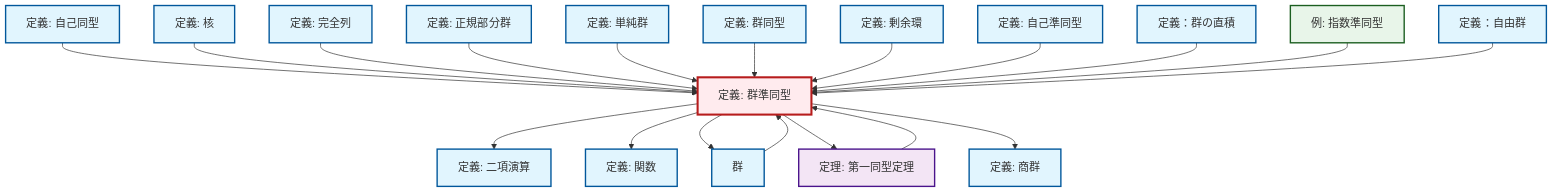 graph TD
    classDef definition fill:#e1f5fe,stroke:#01579b,stroke-width:2px
    classDef theorem fill:#f3e5f5,stroke:#4a148c,stroke-width:2px
    classDef axiom fill:#fff3e0,stroke:#e65100,stroke-width:2px
    classDef example fill:#e8f5e9,stroke:#1b5e20,stroke-width:2px
    classDef current fill:#ffebee,stroke:#b71c1c,stroke-width:3px
    def-normal-subgroup["定義: 正規部分群"]:::definition
    thm-first-isomorphism["定理: 第一同型定理"]:::theorem
    def-homomorphism["定義: 群準同型"]:::definition
    def-function["定義: 関数"]:::definition
    def-quotient-ring["定義: 剰余環"]:::definition
    def-kernel["定義: 核"]:::definition
    def-endomorphism["定義: 自己準同型"]:::definition
    def-simple-group["定義: 単純群"]:::definition
    def-automorphism["定義: 自己同型"]:::definition
    def-isomorphism["定義: 群同型"]:::definition
    def-free-group["定義：自由群"]:::definition
    def-binary-operation["定義: 二項演算"]:::definition
    ex-exponential-homomorphism["例: 指数準同型"]:::example
    def-exact-sequence["定義: 完全列"]:::definition
    def-group["群"]:::definition
    def-quotient-group["定義: 商群"]:::definition
    def-direct-product["定義：群の直積"]:::definition
    def-group --> def-homomorphism
    def-homomorphism --> def-binary-operation
    def-automorphism --> def-homomorphism
    def-homomorphism --> def-function
    def-kernel --> def-homomorphism
    def-exact-sequence --> def-homomorphism
    def-homomorphism --> def-group
    thm-first-isomorphism --> def-homomorphism
    def-normal-subgroup --> def-homomorphism
    def-simple-group --> def-homomorphism
    def-isomorphism --> def-homomorphism
    def-quotient-ring --> def-homomorphism
    def-homomorphism --> thm-first-isomorphism
    def-endomorphism --> def-homomorphism
    def-homomorphism --> def-quotient-group
    def-direct-product --> def-homomorphism
    ex-exponential-homomorphism --> def-homomorphism
    def-free-group --> def-homomorphism
    class def-homomorphism current